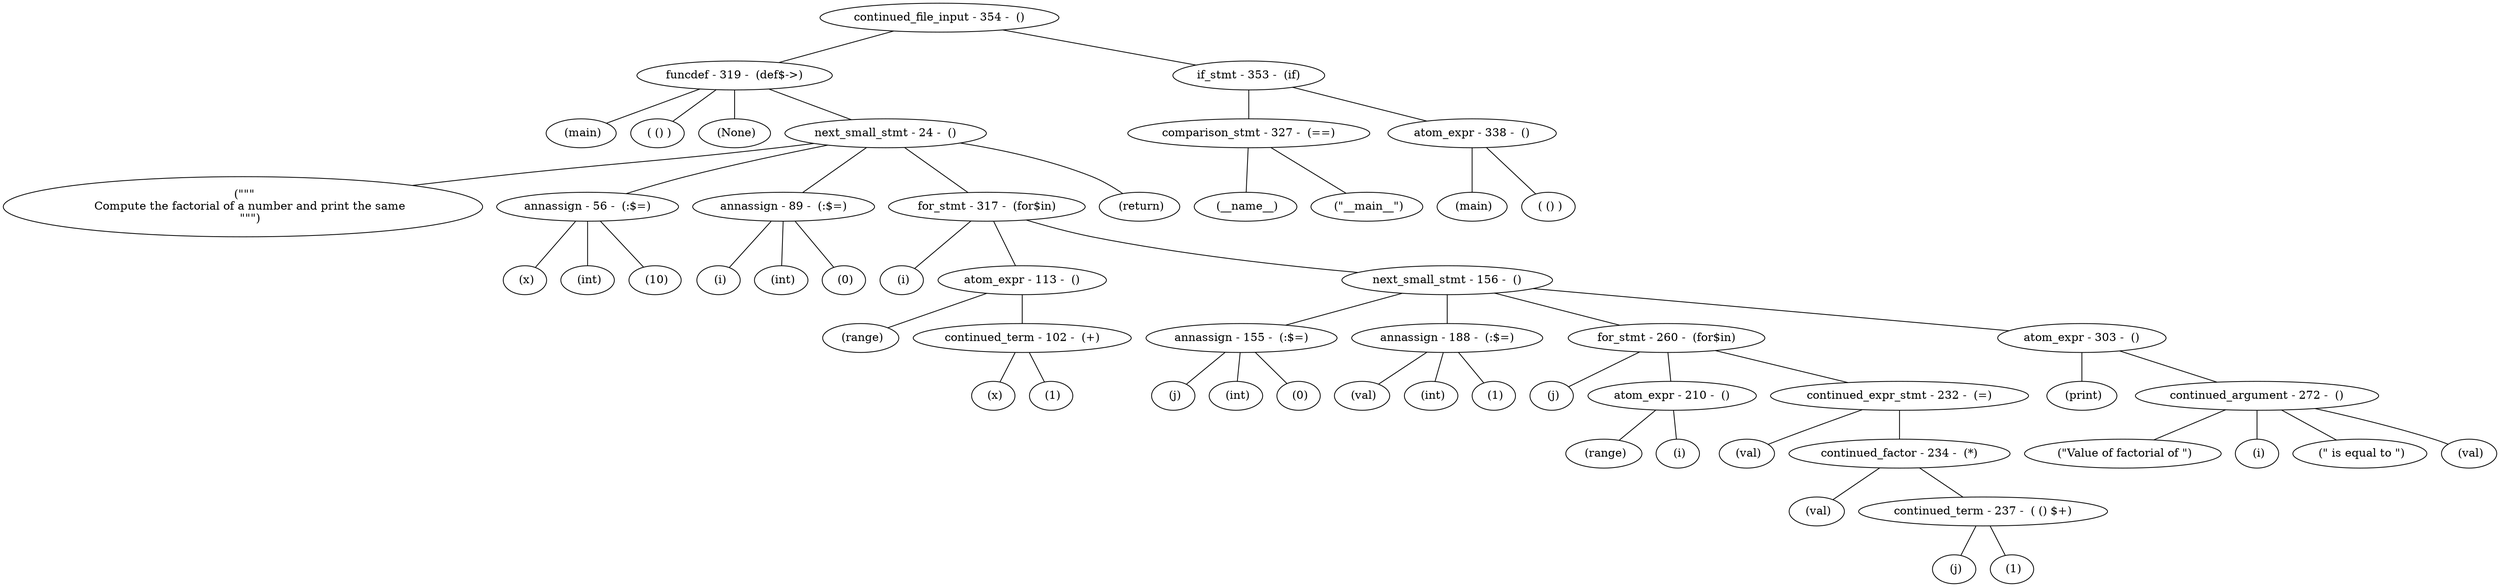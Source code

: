 Graph {
node1 [label="continued_file_input - 354 -  ()"];
node2 [label="funcdef - 319 -  (def$->)"];
node3 [label=" (main)"];
node4 [label=" ( () )"];
node5 [label=" (None)"];
node6 [label="next_small_stmt - 24 -  ()"];
node7 [label=" (&quot;&quot;&quot;
    Compute the factorial of a number and print the same
    &quot;&quot;&quot;)"];
node8 [label="annassign - 56 -  (:$=)"];
node9 [label=" (x)"];
node10 [label=" (int)"];
node11 [label=" (10)"];
node12 [label="annassign - 89 -  (:$=)"];
node13 [label=" (i)"];
node14 [label=" (int)"];
node15 [label=" (0)"];
node16 [label="for_stmt - 317 -  (for$in)"];
node17 [label=" (i)"];
node18 [label="atom_expr - 113 -  ()"];
node19 [label=" (range)"];
node20 [label="continued_term - 102 -  (+)"];
node21 [label=" (x)"];
node22 [label=" (1)"];
node23 [label="next_small_stmt - 156 -  ()"];
node24 [label="annassign - 155 -  (:$=)"];
node25 [label=" (j)"];
node26 [label=" (int)"];
node27 [label=" (0)"];
node28 [label="annassign - 188 -  (:$=)"];
node29 [label=" (val)"];
node30 [label=" (int)"];
node31 [label=" (1)"];
node32 [label="for_stmt - 260 -  (for$in)"];
node33 [label=" (j)"];
node34 [label="atom_expr - 210 -  ()"];
node35 [label=" (range)"];
node36 [label=" (i)"];
node37 [label="continued_expr_stmt - 232 -  (=)"];
node38 [label=" (val)"];
node39 [label="continued_factor - 234 -  (*)"];
node40 [label=" (val)"];
node41 [label="continued_term - 237 -  ( () $+)"];
node42 [label=" (j)"];
node43 [label=" (1)"];
node44 [label="atom_expr - 303 -  ()"];
node45 [label=" (print)"];
node46 [label="continued_argument - 272 -  ()"];
node47 [label=" (&quot;Value of factorial of &quot;)"];
node48 [label=" (i)"];
node49 [label=" (&quot; is equal to &quot;)"];
node50 [label=" (val)"];
node51 [label=" (return)"];
node52 [label="if_stmt - 353 -  (if)"];
node53 [label="comparison_stmt - 327 -  (==)"];
node54 [label=" (__name__)"];
node55 [label=" (&quot;__main__&quot;)"];
node56 [label="atom_expr - 338 -  ()"];
node57 [label=" (main)"];
node58 [label=" ( () )"];

node1 -- node2;
node2 -- node3;
node2 -- node4;
node2 -- node5;
node2 -- node6;
node6 -- node7;
node6 -- node8;
node8 -- node9;
node8 -- node10;
node8 -- node11;
node6 -- node12;
node12 -- node13;
node12 -- node14;
node12 -- node15;
node6 -- node16;
node16 -- node17;
node16 -- node18;
node18 -- node19;
node18 -- node20;
node20 -- node21;
node20 -- node22;
node16 -- node23;
node23 -- node24;
node24 -- node25;
node24 -- node26;
node24 -- node27;
node23 -- node28;
node28 -- node29;
node28 -- node30;
node28 -- node31;
node23 -- node32;
node32 -- node33;
node32 -- node34;
node34 -- node35;
node34 -- node36;
node32 -- node37;
node37 -- node38;
node37 -- node39;
node39 -- node40;
node39 -- node41;
node41 -- node42;
node41 -- node43;
node23 -- node44;
node44 -- node45;
node44 -- node46;
node46 -- node47;
node46 -- node48;
node46 -- node49;
node46 -- node50;
node6 -- node51;
node1 -- node52;
node52 -- node53;
node53 -- node54;
node53 -- node55;
node52 -- node56;
node56 -- node57;
node56 -- node58;

}
